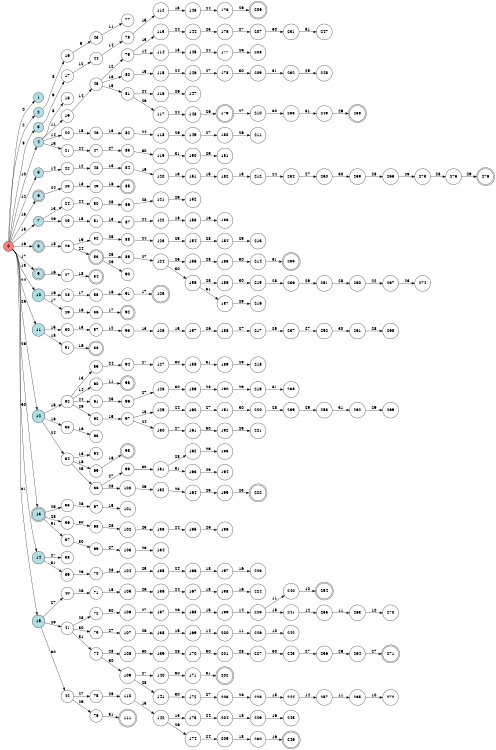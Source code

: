 digraph APTA {
__start0 [label="" shape="none"];

rankdir=LR;
size="8,5";

s0 [style="filled", color="black", fillcolor="#ff817b" shape="circle", label="0"];
s1 [style="filled", color="black", fillcolor="powderblue" shape="circle", label="1"];
s2 [style="filled", color="black", fillcolor="powderblue" shape="circle", label="2"];
s3 [style="filled", color="black", fillcolor="powderblue" shape="circle", label="3"];
s4 [style="filled", color="black", fillcolor="powderblue" shape="circle", label="4"];
s5 [style="filled", color="black", fillcolor="powderblue" shape="circle", label="5"];
s6 [style="rounded,filled", color="black", fillcolor="powderblue" shape="doublecircle", label="6"];
s7 [style="filled", color="black", fillcolor="powderblue" shape="circle", label="7"];
s8 [style="rounded,filled", color="black", fillcolor="powderblue" shape="doublecircle", label="8"];
s9 [style="rounded,filled", color="black", fillcolor="powderblue" shape="doublecircle", label="9"];
s10 [style="filled", color="black", fillcolor="powderblue" shape="circle", label="10"];
s11 [style="filled", color="black", fillcolor="powderblue" shape="circle", label="11"];
s12 [style="filled", color="black", fillcolor="powderblue" shape="circle", label="12"];
s13 [style="rounded,filled", color="black", fillcolor="powderblue" shape="doublecircle", label="13"];
s14 [style="filled", color="black", fillcolor="powderblue" shape="circle", label="14"];
s15 [style="filled", color="black", fillcolor="powderblue" shape="circle", label="15"];
s16 [style="filled", color="black", fillcolor="white" shape="circle", label="16"];
s17 [style="filled", color="black", fillcolor="white" shape="circle", label="17"];
s18 [style="filled", color="black", fillcolor="white" shape="circle", label="18"];
s19 [style="filled", color="black", fillcolor="white" shape="circle", label="19"];
s20 [style="filled", color="black", fillcolor="white" shape="circle", label="20"];
s21 [style="filled", color="black", fillcolor="white" shape="circle", label="21"];
s22 [style="filled", color="black", fillcolor="white" shape="circle", label="22"];
s23 [style="filled", color="black", fillcolor="white" shape="circle", label="23"];
s24 [style="filled", color="black", fillcolor="white" shape="circle", label="24"];
s25 [style="filled", color="black", fillcolor="white" shape="circle", label="25"];
s26 [style="filled", color="black", fillcolor="white" shape="circle", label="26"];
s27 [style="filled", color="black", fillcolor="white" shape="circle", label="27"];
s28 [style="filled", color="black", fillcolor="white" shape="circle", label="28"];
s29 [style="filled", color="black", fillcolor="white" shape="circle", label="29"];
s30 [style="filled", color="black", fillcolor="white" shape="circle", label="30"];
s31 [style="filled", color="black", fillcolor="white" shape="circle", label="31"];
s32 [style="filled", color="black", fillcolor="white" shape="circle", label="32"];
s33 [style="filled", color="black", fillcolor="white" shape="circle", label="33"];
s34 [style="filled", color="black", fillcolor="white" shape="circle", label="34"];
s35 [style="filled", color="black", fillcolor="white" shape="circle", label="35"];
s36 [style="filled", color="black", fillcolor="white" shape="circle", label="36"];
s37 [style="filled", color="black", fillcolor="white" shape="circle", label="37"];
s38 [style="filled", color="black", fillcolor="white" shape="circle", label="38"];
s39 [style="filled", color="black", fillcolor="white" shape="circle", label="39"];
s40 [style="filled", color="black", fillcolor="white" shape="circle", label="40"];
s41 [style="filled", color="black", fillcolor="white" shape="circle", label="41"];
s42 [style="filled", color="black", fillcolor="white" shape="circle", label="42"];
s43 [style="filled", color="black", fillcolor="white" shape="circle", label="43"];
s44 [style="filled", color="black", fillcolor="white" shape="circle", label="44"];
s45 [style="filled", color="black", fillcolor="white" shape="circle", label="45"];
s46 [style="filled", color="black", fillcolor="white" shape="circle", label="46"];
s47 [style="filled", color="black", fillcolor="white" shape="circle", label="47"];
s48 [style="filled", color="black", fillcolor="white" shape="circle", label="48"];
s49 [style="filled", color="black", fillcolor="white" shape="circle", label="49"];
s50 [style="filled", color="black", fillcolor="white" shape="circle", label="50"];
s51 [style="filled", color="black", fillcolor="white" shape="circle", label="51"];
s52 [style="filled", color="black", fillcolor="white" shape="circle", label="52"];
s53 [style="rounded,filled", color="black", fillcolor="white" shape="doublecircle", label="53"];
s54 [style="rounded,filled", color="black", fillcolor="white" shape="doublecircle", label="54"];
s55 [style="filled", color="black", fillcolor="white" shape="circle", label="55"];
s56 [style="filled", color="black", fillcolor="white" shape="circle", label="56"];
s57 [style="filled", color="black", fillcolor="white" shape="circle", label="57"];
s58 [style="rounded,filled", color="black", fillcolor="white" shape="doublecircle", label="58"];
s59 [style="filled", color="black", fillcolor="white" shape="circle", label="59"];
s60 [style="filled", color="black", fillcolor="white" shape="circle", label="60"];
s61 [style="filled", color="black", fillcolor="white" shape="circle", label="61"];
s62 [style="filled", color="black", fillcolor="white" shape="circle", label="62"];
s63 [style="filled", color="black", fillcolor="white" shape="circle", label="63"];
s64 [style="filled", color="black", fillcolor="white" shape="circle", label="64"];
s65 [style="filled", color="black", fillcolor="white" shape="circle", label="65"];
s66 [style="filled", color="black", fillcolor="white" shape="circle", label="66"];
s67 [style="filled", color="black", fillcolor="white" shape="circle", label="67"];
s68 [style="filled", color="black", fillcolor="white" shape="circle", label="68"];
s69 [style="filled", color="black", fillcolor="white" shape="circle", label="69"];
s70 [style="filled", color="black", fillcolor="white" shape="circle", label="70"];
s71 [style="filled", color="black", fillcolor="white" shape="circle", label="71"];
s72 [style="filled", color="black", fillcolor="white" shape="circle", label="72"];
s73 [style="filled", color="black", fillcolor="white" shape="circle", label="73"];
s74 [style="filled", color="black", fillcolor="white" shape="circle", label="74"];
s75 [style="filled", color="black", fillcolor="white" shape="circle", label="75"];
s76 [style="filled", color="black", fillcolor="white" shape="circle", label="76"];
s77 [style="filled", color="black", fillcolor="white" shape="circle", label="77"];
s78 [style="filled", color="black", fillcolor="white" shape="circle", label="78"];
s79 [style="filled", color="black", fillcolor="white" shape="circle", label="79"];
s80 [style="filled", color="black", fillcolor="white" shape="circle", label="80"];
s81 [style="filled", color="black", fillcolor="white" shape="circle", label="81"];
s82 [style="filled", color="black", fillcolor="white" shape="circle", label="82"];
s83 [style="filled", color="black", fillcolor="white" shape="circle", label="83"];
s84 [style="filled", color="black", fillcolor="white" shape="circle", label="84"];
s85 [style="rounded,filled", color="black", fillcolor="white" shape="doublecircle", label="85"];
s86 [style="filled", color="black", fillcolor="white" shape="circle", label="86"];
s87 [style="filled", color="black", fillcolor="white" shape="circle", label="87"];
s88 [style="filled", color="black", fillcolor="white" shape="circle", label="88"];
s89 [style="filled", color="black", fillcolor="white" shape="circle", label="89"];
s90 [style="filled", color="black", fillcolor="white" shape="circle", label="90"];
s91 [style="filled", color="black", fillcolor="white" shape="circle", label="91"];
s92 [style="rounded,filled", color="black", fillcolor="white" shape="doublecircle", label="92"];
s93 [style="filled", color="black", fillcolor="white" shape="circle", label="93"];
s94 [style="filled", color="black", fillcolor="white" shape="circle", label="94"];
s95 [style="rounded,filled", color="black", fillcolor="white" shape="doublecircle", label="95"];
s96 [style="filled", color="black", fillcolor="white" shape="circle", label="96"];
s97 [style="filled", color="black", fillcolor="white" shape="circle", label="97"];
s98 [style="rounded,filled", color="black", fillcolor="white" shape="doublecircle", label="98"];
s99 [style="filled", color="black", fillcolor="white" shape="circle", label="99"];
s100 [style="filled", color="black", fillcolor="white" shape="circle", label="100"];
s101 [style="filled", color="black", fillcolor="white" shape="circle", label="101"];
s102 [style="filled", color="black", fillcolor="white" shape="circle", label="102"];
s103 [style="filled", color="black", fillcolor="white" shape="circle", label="103"];
s104 [style="filled", color="black", fillcolor="white" shape="circle", label="104"];
s105 [style="filled", color="black", fillcolor="white" shape="circle", label="105"];
s106 [style="filled", color="black", fillcolor="white" shape="circle", label="106"];
s107 [style="filled", color="black", fillcolor="white" shape="circle", label="107"];
s108 [style="filled", color="black", fillcolor="white" shape="circle", label="108"];
s109 [style="filled", color="black", fillcolor="white" shape="circle", label="109"];
s110 [style="filled", color="black", fillcolor="white" shape="circle", label="110"];
s111 [style="rounded,filled", color="black", fillcolor="white" shape="doublecircle", label="111"];
s112 [style="filled", color="black", fillcolor="white" shape="circle", label="112"];
s113 [style="filled", color="black", fillcolor="white" shape="circle", label="113"];
s114 [style="filled", color="black", fillcolor="white" shape="circle", label="114"];
s115 [style="filled", color="black", fillcolor="white" shape="circle", label="115"];
s116 [style="filled", color="black", fillcolor="white" shape="circle", label="116"];
s117 [style="filled", color="black", fillcolor="white" shape="circle", label="117"];
s118 [style="filled", color="black", fillcolor="white" shape="circle", label="118"];
s119 [style="filled", color="black", fillcolor="white" shape="circle", label="119"];
s120 [style="filled", color="black", fillcolor="white" shape="circle", label="120"];
s121 [style="filled", color="black", fillcolor="white" shape="circle", label="121"];
s122 [style="filled", color="black", fillcolor="white" shape="circle", label="122"];
s123 [style="filled", color="black", fillcolor="white" shape="circle", label="123"];
s124 [style="filled", color="black", fillcolor="white" shape="circle", label="124"];
s125 [style="rounded,filled", color="black", fillcolor="white" shape="doublecircle", label="125"];
s126 [style="filled", color="black", fillcolor="white" shape="circle", label="126"];
s127 [style="filled", color="black", fillcolor="white" shape="circle", label="127"];
s128 [style="filled", color="black", fillcolor="white" shape="circle", label="128"];
s129 [style="filled", color="black", fillcolor="white" shape="circle", label="129"];
s130 [style="filled", color="black", fillcolor="white" shape="circle", label="130"];
s131 [style="filled", color="black", fillcolor="white" shape="circle", label="131"];
s132 [style="filled", color="black", fillcolor="white" shape="circle", label="132"];
s133 [style="filled", color="black", fillcolor="white" shape="circle", label="133"];
s134 [style="filled", color="black", fillcolor="white" shape="circle", label="134"];
s135 [style="filled", color="black", fillcolor="white" shape="circle", label="135"];
s136 [style="filled", color="black", fillcolor="white" shape="circle", label="136"];
s137 [style="filled", color="black", fillcolor="white" shape="circle", label="137"];
s138 [style="filled", color="black", fillcolor="white" shape="circle", label="138"];
s139 [style="filled", color="black", fillcolor="white" shape="circle", label="139"];
s140 [style="filled", color="black", fillcolor="white" shape="circle", label="140"];
s141 [style="filled", color="black", fillcolor="white" shape="circle", label="141"];
s142 [style="filled", color="black", fillcolor="white" shape="circle", label="142"];
s143 [style="filled", color="black", fillcolor="white" shape="circle", label="143"];
s144 [style="filled", color="black", fillcolor="white" shape="circle", label="144"];
s145 [style="filled", color="black", fillcolor="white" shape="circle", label="145"];
s146 [style="filled", color="black", fillcolor="white" shape="circle", label="146"];
s147 [style="filled", color="black", fillcolor="white" shape="circle", label="147"];
s148 [style="filled", color="black", fillcolor="white" shape="circle", label="148"];
s149 [style="filled", color="black", fillcolor="white" shape="circle", label="149"];
s150 [style="filled", color="black", fillcolor="white" shape="circle", label="150"];
s151 [style="filled", color="black", fillcolor="white" shape="circle", label="151"];
s152 [style="filled", color="black", fillcolor="white" shape="circle", label="152"];
s153 [style="filled", color="black", fillcolor="white" shape="circle", label="153"];
s154 [style="filled", color="black", fillcolor="white" shape="circle", label="154"];
s155 [style="filled", color="black", fillcolor="white" shape="circle", label="155"];
s156 [style="filled", color="black", fillcolor="white" shape="circle", label="156"];
s157 [style="filled", color="black", fillcolor="white" shape="circle", label="157"];
s158 [style="filled", color="black", fillcolor="white" shape="circle", label="158"];
s159 [style="filled", color="black", fillcolor="white" shape="circle", label="159"];
s160 [style="filled", color="black", fillcolor="white" shape="circle", label="160"];
s161 [style="filled", color="black", fillcolor="white" shape="circle", label="161"];
s162 [style="filled", color="black", fillcolor="white" shape="circle", label="162"];
s163 [style="filled", color="black", fillcolor="white" shape="circle", label="163"];
s164 [style="filled", color="black", fillcolor="white" shape="circle", label="164"];
s165 [style="filled", color="black", fillcolor="white" shape="circle", label="165"];
s166 [style="filled", color="black", fillcolor="white" shape="circle", label="166"];
s167 [style="filled", color="black", fillcolor="white" shape="circle", label="167"];
s168 [style="filled", color="black", fillcolor="white" shape="circle", label="168"];
s169 [style="filled", color="black", fillcolor="white" shape="circle", label="169"];
s170 [style="filled", color="black", fillcolor="white" shape="circle", label="170"];
s171 [style="filled", color="black", fillcolor="white" shape="circle", label="171"];
s172 [style="filled", color="black", fillcolor="white" shape="circle", label="172"];
s173 [style="filled", color="black", fillcolor="white" shape="circle", label="173"];
s174 [style="filled", color="black", fillcolor="white" shape="circle", label="174"];
s175 [style="filled", color="black", fillcolor="white" shape="circle", label="175"];
s176 [style="filled", color="black", fillcolor="white" shape="circle", label="176"];
s177 [style="filled", color="black", fillcolor="white" shape="circle", label="177"];
s178 [style="filled", color="black", fillcolor="white" shape="circle", label="178"];
s179 [style="rounded,filled", color="black", fillcolor="white" shape="doublecircle", label="179"];
s180 [style="filled", color="black", fillcolor="white" shape="circle", label="180"];
s181 [style="filled", color="black", fillcolor="white" shape="circle", label="181"];
s182 [style="filled", color="black", fillcolor="white" shape="circle", label="182"];
s183 [style="filled", color="black", fillcolor="white" shape="circle", label="183"];
s184 [style="filled", color="black", fillcolor="white" shape="circle", label="184"];
s185 [style="filled", color="black", fillcolor="white" shape="circle", label="185"];
s186 [style="filled", color="black", fillcolor="white" shape="circle", label="186"];
s187 [style="filled", color="black", fillcolor="white" shape="circle", label="187"];
s188 [style="filled", color="black", fillcolor="white" shape="circle", label="188"];
s189 [style="filled", color="black", fillcolor="white" shape="circle", label="189"];
s190 [style="filled", color="black", fillcolor="white" shape="circle", label="190"];
s191 [style="filled", color="black", fillcolor="white" shape="circle", label="191"];
s192 [style="filled", color="black", fillcolor="white" shape="circle", label="192"];
s193 [style="filled", color="black", fillcolor="white" shape="circle", label="193"];
s194 [style="filled", color="black", fillcolor="white" shape="circle", label="194"];
s195 [style="filled", color="black", fillcolor="white" shape="circle", label="195"];
s196 [style="filled", color="black", fillcolor="white" shape="circle", label="196"];
s197 [style="filled", color="black", fillcolor="white" shape="circle", label="197"];
s198 [style="filled", color="black", fillcolor="white" shape="circle", label="198"];
s199 [style="filled", color="black", fillcolor="white" shape="circle", label="199"];
s200 [style="filled", color="black", fillcolor="white" shape="circle", label="200"];
s201 [style="filled", color="black", fillcolor="white" shape="circle", label="201"];
s202 [style="rounded,filled", color="black", fillcolor="white" shape="doublecircle", label="202"];
s203 [style="filled", color="black", fillcolor="white" shape="circle", label="203"];
s204 [style="filled", color="black", fillcolor="white" shape="circle", label="204"];
s205 [style="filled", color="black", fillcolor="white" shape="circle", label="205"];
s206 [style="rounded,filled", color="black", fillcolor="white" shape="doublecircle", label="206"];
s207 [style="filled", color="black", fillcolor="white" shape="circle", label="207"];
s208 [style="filled", color="black", fillcolor="white" shape="circle", label="208"];
s209 [style="filled", color="black", fillcolor="white" shape="circle", label="209"];
s210 [style="filled", color="black", fillcolor="white" shape="circle", label="210"];
s211 [style="filled", color="black", fillcolor="white" shape="circle", label="211"];
s212 [style="filled", color="black", fillcolor="white" shape="circle", label="212"];
s213 [style="filled", color="black", fillcolor="white" shape="circle", label="213"];
s214 [style="filled", color="black", fillcolor="white" shape="circle", label="214"];
s215 [style="filled", color="black", fillcolor="white" shape="circle", label="215"];
s216 [style="filled", color="black", fillcolor="white" shape="circle", label="216"];
s217 [style="filled", color="black", fillcolor="white" shape="circle", label="217"];
s218 [style="filled", color="black", fillcolor="white" shape="circle", label="218"];
s219 [style="filled", color="black", fillcolor="white" shape="circle", label="219"];
s220 [style="filled", color="black", fillcolor="white" shape="circle", label="220"];
s221 [style="filled", color="black", fillcolor="white" shape="circle", label="221"];
s222 [style="rounded,filled", color="black", fillcolor="white" shape="doublecircle", label="222"];
s223 [style="filled", color="black", fillcolor="white" shape="circle", label="223"];
s224 [style="filled", color="black", fillcolor="white" shape="circle", label="224"];
s225 [style="filled", color="black", fillcolor="white" shape="circle", label="225"];
s226 [style="filled", color="black", fillcolor="white" shape="circle", label="226"];
s227 [style="filled", color="black", fillcolor="white" shape="circle", label="227"];
s228 [style="filled", color="black", fillcolor="white" shape="circle", label="228"];
s229 [style="filled", color="black", fillcolor="white" shape="circle", label="229"];
s230 [style="filled", color="black", fillcolor="white" shape="circle", label="230"];
s231 [style="filled", color="black", fillcolor="white" shape="circle", label="231"];
s232 [style="filled", color="black", fillcolor="white" shape="circle", label="232"];
s233 [style="filled", color="black", fillcolor="white" shape="circle", label="233"];
s234 [style="filled", color="black", fillcolor="white" shape="circle", label="234"];
s235 [style="rounded,filled", color="black", fillcolor="white" shape="doublecircle", label="235"];
s236 [style="filled", color="black", fillcolor="white" shape="circle", label="236"];
s237 [style="filled", color="black", fillcolor="white" shape="circle", label="237"];
s238 [style="filled", color="black", fillcolor="white" shape="circle", label="238"];
s239 [style="filled", color="black", fillcolor="white" shape="circle", label="239"];
s240 [style="filled", color="black", fillcolor="white" shape="circle", label="240"];
s241 [style="filled", color="black", fillcolor="white" shape="circle", label="241"];
s242 [style="filled", color="black", fillcolor="white" shape="circle", label="242"];
s243 [style="filled", color="black", fillcolor="white" shape="circle", label="243"];
s244 [style="filled", color="black", fillcolor="white" shape="circle", label="244"];
s245 [style="filled", color="black", fillcolor="white" shape="circle", label="245"];
s246 [style="rounded,filled", color="black", fillcolor="white" shape="doublecircle", label="246"];
s247 [style="filled", color="black", fillcolor="white" shape="circle", label="247"];
s248 [style="filled", color="black", fillcolor="white" shape="circle", label="248"];
s249 [style="filled", color="black", fillcolor="white" shape="circle", label="249"];
s250 [style="filled", color="black", fillcolor="white" shape="circle", label="250"];
s251 [style="filled", color="black", fillcolor="white" shape="circle", label="251"];
s252 [style="filled", color="black", fillcolor="white" shape="circle", label="252"];
s253 [style="filled", color="black", fillcolor="white" shape="circle", label="253"];
s254 [style="rounded,filled", color="black", fillcolor="white" shape="doublecircle", label="254"];
s255 [style="filled", color="black", fillcolor="white" shape="circle", label="255"];
s256 [style="filled", color="black", fillcolor="white" shape="circle", label="256"];
s257 [style="filled", color="black", fillcolor="white" shape="circle", label="257"];
s258 [style="rounded,filled", color="black", fillcolor="white" shape="doublecircle", label="258"];
s259 [style="filled", color="black", fillcolor="white" shape="circle", label="259"];
s260 [style="filled", color="black", fillcolor="white" shape="circle", label="260"];
s261 [style="filled", color="black", fillcolor="white" shape="circle", label="261"];
s262 [style="filled", color="black", fillcolor="white" shape="circle", label="262"];
s263 [style="filled", color="black", fillcolor="white" shape="circle", label="263"];
s264 [style="filled", color="black", fillcolor="white" shape="circle", label="264"];
s265 [style="filled", color="black", fillcolor="white" shape="circle", label="265"];
s266 [style="filled", color="black", fillcolor="white" shape="circle", label="266"];
s267 [style="filled", color="black", fillcolor="white" shape="circle", label="267"];
s268 [style="filled", color="black", fillcolor="white" shape="circle", label="268"];
s269 [style="filled", color="black", fillcolor="white" shape="circle", label="269"];
s270 [style="filled", color="black", fillcolor="white" shape="circle", label="270"];
s271 [style="rounded,filled", color="black", fillcolor="white" shape="doublecircle", label="271"];
s272 [style="filled", color="black", fillcolor="white" shape="circle", label="272"];
s273 [style="filled", color="black", fillcolor="white" shape="circle", label="273"];
s274 [style="filled", color="black", fillcolor="white" shape="circle", label="274"];
s275 [style="filled", color="black", fillcolor="white" shape="circle", label="275"];
s276 [style="rounded,filled", color="black", fillcolor="white" shape="doublecircle", label="276"];
s0 -> s1 [label="0"];
s0 -> s2 [label="2"];
s0 -> s3 [label="8"];
s0 -> s4 [label="10"];
s0 -> s5 [label="12"];
s0 -> s6 [label="13"];
s0 -> s7 [label="15"];
s0 -> s8 [label="16"];
s0 -> s9 [label="17"];
s0 -> s10 [label="18"];
s0 -> s11 [label="24"];
s0 -> s12 [label="26"];
s0 -> s13 [label="29"];
s0 -> s14 [label="30"];
s0 -> s15 [label="31"];
s2 -> s16 [label="8"];
s3 -> s17 [label="9"];
s4 -> s18 [label="8"];
s4 -> s19 [label="11"];
s4 -> s20 [label="14"];
s4 -> s21 [label="15"];
s5 -> s22 [label="14"];
s6 -> s23 [label="24"];
s7 -> s24 [label="13"];
s7 -> s25 [label="26"];
s8 -> s26 [label="18"];
s9 -> s27 [label="16"];
s10 -> s28 [label="16"];
s10 -> s29 [label="17"];
s11 -> s30 [label="15"];
s11 -> s31 [label="18"];
s12 -> s32 [label="15"];
s12 -> s33 [label="18"];
s12 -> s34 [label="24"];
s13 -> s35 [label="25"];
s13 -> s36 [label="28"];
s13 -> s37 [label="31"];
s14 -> s38 [label="27"];
s14 -> s39 [label="31"];
s15 -> s40 [label="27"];
s15 -> s41 [label="29"];
s15 -> s42 [label="30"];
s16 -> s43 [label="9"];
s17 -> s44 [label="12"];
s19 -> s45 [label="14"];
s20 -> s46 [label="15"];
s21 -> s47 [label="24"];
s22 -> s48 [label="12"];
s23 -> s49 [label="18"];
s24 -> s50 [label="24"];
s25 -> s51 [label="15"];
s26 -> s52 [label="19"];
s26 -> s53 [label="24"];
s27 -> s54 [label="18"];
s28 -> s55 [label="17"];
s29 -> s56 [label="16"];
s30 -> s57 [label="13"];
s31 -> s58 [label="16"];
s32 -> s59 [label="13"];
s32 -> s60 [label="14"];
s32 -> s61 [label="24"];
s32 -> s62 [label="26"];
s33 -> s63 [label="16"];
s34 -> s64 [label="16"];
s34 -> s65 [label="18"];
s34 -> s66 [label="25"];
s35 -> s67 [label="26"];
s36 -> s68 [label="30"];
s37 -> s69 [label="30"];
s39 -> s70 [label="29"];
s40 -> s71 [label="26"];
s41 -> s72 [label="28"];
s41 -> s73 [label="30"];
s41 -> s74 [label="31"];
s42 -> s75 [label="27"];
s42 -> s76 [label="29"];
s43 -> s77 [label="11"];
s44 -> s78 [label="14"];
s45 -> s79 [label="12"];
s45 -> s80 [label="13"];
s45 -> s81 [label="15"];
s46 -> s82 [label="13"];
s47 -> s83 [label="27"];
s48 -> s84 [label="13"];
s49 -> s85 [label="16"];
s50 -> s86 [label="25"];
s51 -> s87 [label="13"];
s52 -> s88 [label="25"];
s53 -> s89 [label="25"];
s53 -> s90 [label="26"];
s55 -> s91 [label="16"];
s56 -> s92 [label="17"];
s57 -> s93 [label="12"];
s59 -> s94 [label="24"];
s60 -> s95 [label="11"];
s61 -> s96 [label="25"];
s62 -> s97 [label="15"];
s65 -> s98 [label="16"];
s66 -> s99 [label="27"];
s66 -> s100 [label="28"];
s67 -> s101 [label="15"];
s68 -> s102 [label="28"];
s69 -> s103 [label="27"];
s70 -> s104 [label="28"];
s71 -> s105 [label="15"];
s72 -> s106 [label="30"];
s73 -> s107 [label="27"];
s74 -> s108 [label="28"];
s74 -> s109 [label="30"];
s75 -> s110 [label="26"];
s76 -> s111 [label="31"];
s78 -> s112 [label="15"];
s79 -> s113 [label="13"];
s79 -> s114 [label="14"];
s80 -> s115 [label="15"];
s81 -> s116 [label="24"];
s81 -> s117 [label="26"];
s82 -> s118 [label="24"];
s83 -> s119 [label="30"];
s84 -> s120 [label="15"];
s86 -> s121 [label="28"];
s87 -> s122 [label="24"];
s88 -> s123 [label="24"];
s89 -> s124 [label="27"];
s91 -> s125 [label="17"];
s93 -> s126 [label="13"];
s94 -> s127 [label="27"];
s96 -> s128 [label="27"];
s97 -> s129 [label="13"];
s97 -> s130 [label="24"];
s99 -> s131 [label="30"];
s100 -> s132 [label="29"];
s102 -> s133 [label="25"];
s103 -> s134 [label="26"];
s104 -> s135 [label="25"];
s105 -> s136 [label="26"];
s106 -> s137 [label="27"];
s107 -> s138 [label="26"];
s108 -> s139 [label="30"];
s109 -> s140 [label="27"];
s109 -> s141 [label="28"];
s110 -> s142 [label="15"];
s112 -> s143 [label="13"];
s113 -> s144 [label="24"];
s114 -> s145 [label="13"];
s115 -> s146 [label="24"];
s116 -> s147 [label="26"];
s117 -> s148 [label="24"];
s118 -> s149 [label="26"];
s119 -> s150 [label="31"];
s120 -> s151 [label="13"];
s121 -> s152 [label="29"];
s122 -> s153 [label="18"];
s123 -> s154 [label="25"];
s124 -> s155 [label="25"];
s124 -> s156 [label="30"];
s126 -> s157 [label="15"];
s127 -> s158 [label="30"];
s128 -> s159 [label="30"];
s129 -> s160 [label="24"];
s130 -> s161 [label="27"];
s131 -> s162 [label="28"];
s131 -> s163 [label="31"];
s132 -> s164 [label="23"];
s133 -> s165 [label="24"];
s135 -> s166 [label="24"];
s136 -> s167 [label="24"];
s137 -> s168 [label="26"];
s138 -> s169 [label="15"];
s139 -> s170 [label="28"];
s140 -> s171 [label="30"];
s141 -> s172 [label="30"];
s142 -> s173 [label="13"];
s142 -> s174 [label="26"];
s143 -> s175 [label="24"];
s144 -> s176 [label="25"];
s145 -> s177 [label="24"];
s146 -> s178 [label="27"];
s148 -> s179 [label="26"];
s149 -> s180 [label="27"];
s150 -> s181 [label="29"];
s151 -> s182 [label="15"];
s153 -> s183 [label="16"];
s154 -> s184 [label="28"];
s155 -> s185 [label="28"];
s156 -> s186 [label="28"];
s156 -> s187 [label="31"];
s157 -> s188 [label="26"];
s158 -> s189 [label="31"];
s159 -> s190 [label="28"];
s160 -> s191 [label="27"];
s161 -> s192 [label="30"];
s162 -> s193 [label="29"];
s163 -> s194 [label="29"];
s164 -> s195 [label="29"];
s165 -> s196 [label="26"];
s166 -> s197 [label="18"];
s167 -> s198 [label="18"];
s168 -> s199 [label="15"];
s169 -> s200 [label="14"];
s170 -> s201 [label="30"];
s171 -> s202 [label="31"];
s172 -> s203 [label="27"];
s173 -> s204 [label="24"];
s174 -> s205 [label="24"];
s175 -> s206 [label="26"];
s176 -> s207 [label="27"];
s177 -> s208 [label="26"];
s178 -> s209 [label="30"];
s179 -> s210 [label="27"];
s180 -> s211 [label="26"];
s182 -> s212 [label="13"];
s184 -> s213 [label="29"];
s185 -> s214 [label="30"];
s186 -> s215 [label="30"];
s187 -> s216 [label="29"];
s188 -> s217 [label="27"];
s189 -> s218 [label="29"];
s190 -> s219 [label="29"];
s191 -> s220 [label="30"];
s192 -> s221 [label="29"];
s195 -> s222 [label="23"];
s197 -> s223 [label="16"];
s198 -> s224 [label="16"];
s199 -> s225 [label="14"];
s200 -> s226 [label="11"];
s201 -> s227 [label="28"];
s203 -> s228 [label="26"];
s204 -> s229 [label="18"];
s205 -> s230 [label="18"];
s207 -> s231 [label="30"];
s209 -> s232 [label="31"];
s210 -> s233 [label="30"];
s212 -> s234 [label="24"];
s214 -> s235 [label="31"];
s215 -> s236 [label="28"];
s217 -> s237 [label="25"];
s219 -> s238 [label="31"];
s220 -> s239 [label="28"];
s225 -> s240 [label="11"];
s225 -> s241 [label="15"];
s226 -> s242 [label="10"];
s227 -> s243 [label="30"];
s228 -> s244 [label="15"];
s229 -> s245 [label="16"];
s230 -> s246 [label="16"];
s231 -> s247 [label="31"];
s232 -> s248 [label="29"];
s233 -> s249 [label="31"];
s234 -> s250 [label="27"];
s236 -> s251 [label="29"];
s237 -> s252 [label="27"];
s239 -> s253 [label="29"];
s240 -> s254 [label="10"];
s241 -> s255 [label="14"];
s243 -> s256 [label="27"];
s244 -> s257 [label="14"];
s249 -> s258 [label="29"];
s250 -> s259 [label="30"];
s251 -> s260 [label="28"];
s252 -> s261 [label="30"];
s253 -> s262 [label="31"];
s255 -> s263 [label="11"];
s256 -> s264 [label="26"];
s257 -> s265 [label="11"];
s259 -> s266 [label="28"];
s260 -> s267 [label="22"];
s261 -> s268 [label="28"];
s262 -> s269 [label="29"];
s263 -> s270 [label="10"];
s264 -> s271 [label="27"];
s265 -> s272 [label="10"];
s266 -> s273 [label="29"];
s267 -> s274 [label="23"];
s273 -> s275 [label="28"];
s275 -> s276 [label="29"];

}